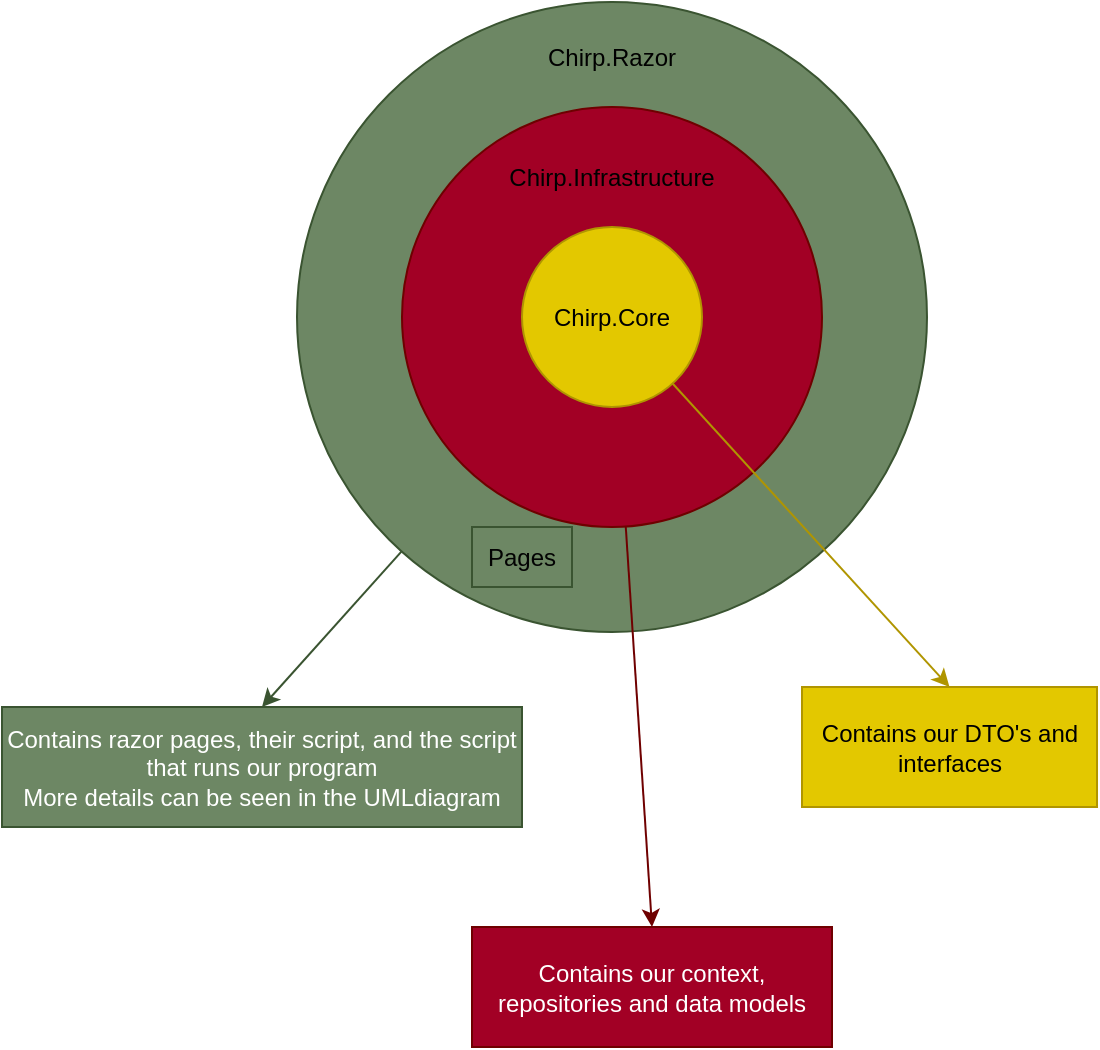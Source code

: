 <mxfile>
    <diagram id="BJenyY6yj-jro_CbNjga" name="Page-1">
        <mxGraphModel dx="452" dy="485" grid="1" gridSize="10" guides="1" tooltips="1" connect="1" arrows="1" fold="1" page="1" pageScale="1" pageWidth="850" pageHeight="1100" math="0" shadow="0">
            <root>
                <mxCell id="0"/>
                <mxCell id="1" parent="0"/>
                <mxCell id="12" style="edgeStyle=none;html=1;entryX=0.5;entryY=0;entryDx=0;entryDy=0;fillColor=#6d8764;strokeColor=#3A5431;" parent="1" source="5" target="10" edge="1">
                    <mxGeometry relative="1" as="geometry"/>
                </mxCell>
                <mxCell id="5" value="" style="ellipse;whiteSpace=wrap;html=1;aspect=fixed;fillColor=#6d8764;fontColor=#ffffff;strokeColor=#3A5431;" parent="1" vertex="1">
                    <mxGeometry x="277.5" y="90" width="315" height="315" as="geometry"/>
                </mxCell>
                <mxCell id="15" style="edgeStyle=none;html=1;entryX=0.5;entryY=0;entryDx=0;entryDy=0;fillColor=#a20025;strokeColor=#6F0000;" parent="1" source="3" target="13" edge="1">
                    <mxGeometry relative="1" as="geometry"/>
                </mxCell>
                <mxCell id="3" value="" style="ellipse;whiteSpace=wrap;html=1;aspect=fixed;fillColor=#a20025;fontColor=#ffffff;strokeColor=#6F0000;" parent="1" vertex="1">
                    <mxGeometry x="330" y="142.5" width="210" height="210" as="geometry"/>
                </mxCell>
                <mxCell id="17" style="edgeStyle=none;html=1;entryX=0.5;entryY=0;entryDx=0;entryDy=0;fillColor=#e3c800;strokeColor=#B09500;" parent="1" source="2" target="16" edge="1">
                    <mxGeometry relative="1" as="geometry"/>
                </mxCell>
                <mxCell id="2" value="Chirp.Core" style="ellipse;whiteSpace=wrap;html=1;aspect=fixed;fillColor=#e3c800;fontColor=#000000;strokeColor=#B09500;" parent="1" vertex="1">
                    <mxGeometry x="390" y="202.5" width="90" height="90" as="geometry"/>
                </mxCell>
                <mxCell id="4" value="Chirp.Infrastructure" style="text;html=1;strokeColor=none;fillColor=none;align=center;verticalAlign=middle;whiteSpace=wrap;rounded=0;" parent="1" vertex="1">
                    <mxGeometry x="405" y="162.5" width="60" height="30" as="geometry"/>
                </mxCell>
                <mxCell id="6" value="Chirp.Razor" style="text;html=1;strokeColor=none;fillColor=none;align=center;verticalAlign=middle;whiteSpace=wrap;rounded=0;" parent="1" vertex="1">
                    <mxGeometry x="405" y="102.5" width="60" height="30" as="geometry"/>
                </mxCell>
                <mxCell id="10" value="Contains razor pages, their script, and the script that runs our program&lt;br&gt;More details can be seen in the UMLdiagram" style="rounded=0;whiteSpace=wrap;html=1;fillColor=#6d8764;fontColor=#ffffff;strokeColor=#3A5431;" parent="1" vertex="1">
                    <mxGeometry x="130" y="442.5" width="260" height="60" as="geometry"/>
                </mxCell>
                <mxCell id="13" value="Contains our context, repositories and data models" style="rounded=0;whiteSpace=wrap;html=1;fillColor=#a20025;fontColor=#ffffff;strokeColor=#6F0000;" parent="1" vertex="1">
                    <mxGeometry x="365" y="552.5" width="180" height="60" as="geometry"/>
                </mxCell>
                <mxCell id="16" value="Contains our DTO's and interfaces" style="rounded=0;whiteSpace=wrap;html=1;fillColor=#e3c800;fontColor=#000000;strokeColor=#B09500;" parent="1" vertex="1">
                    <mxGeometry x="530" y="432.5" width="147.5" height="60" as="geometry"/>
                </mxCell>
                <mxCell id="229" value="&lt;font style=&quot;&quot; color=&quot;#030303&quot;&gt;Pages&lt;/font&gt;" style="rounded=0;whiteSpace=wrap;html=1;labelBackgroundColor=none;strokeColor=#3A5431;fontColor=#ffffff;fillColor=#6d8764;" parent="1" vertex="1">
                    <mxGeometry x="365" y="352.5" width="50" height="30" as="geometry"/>
                </mxCell>
            </root>
        </mxGraphModel>
    </diagram>
</mxfile>